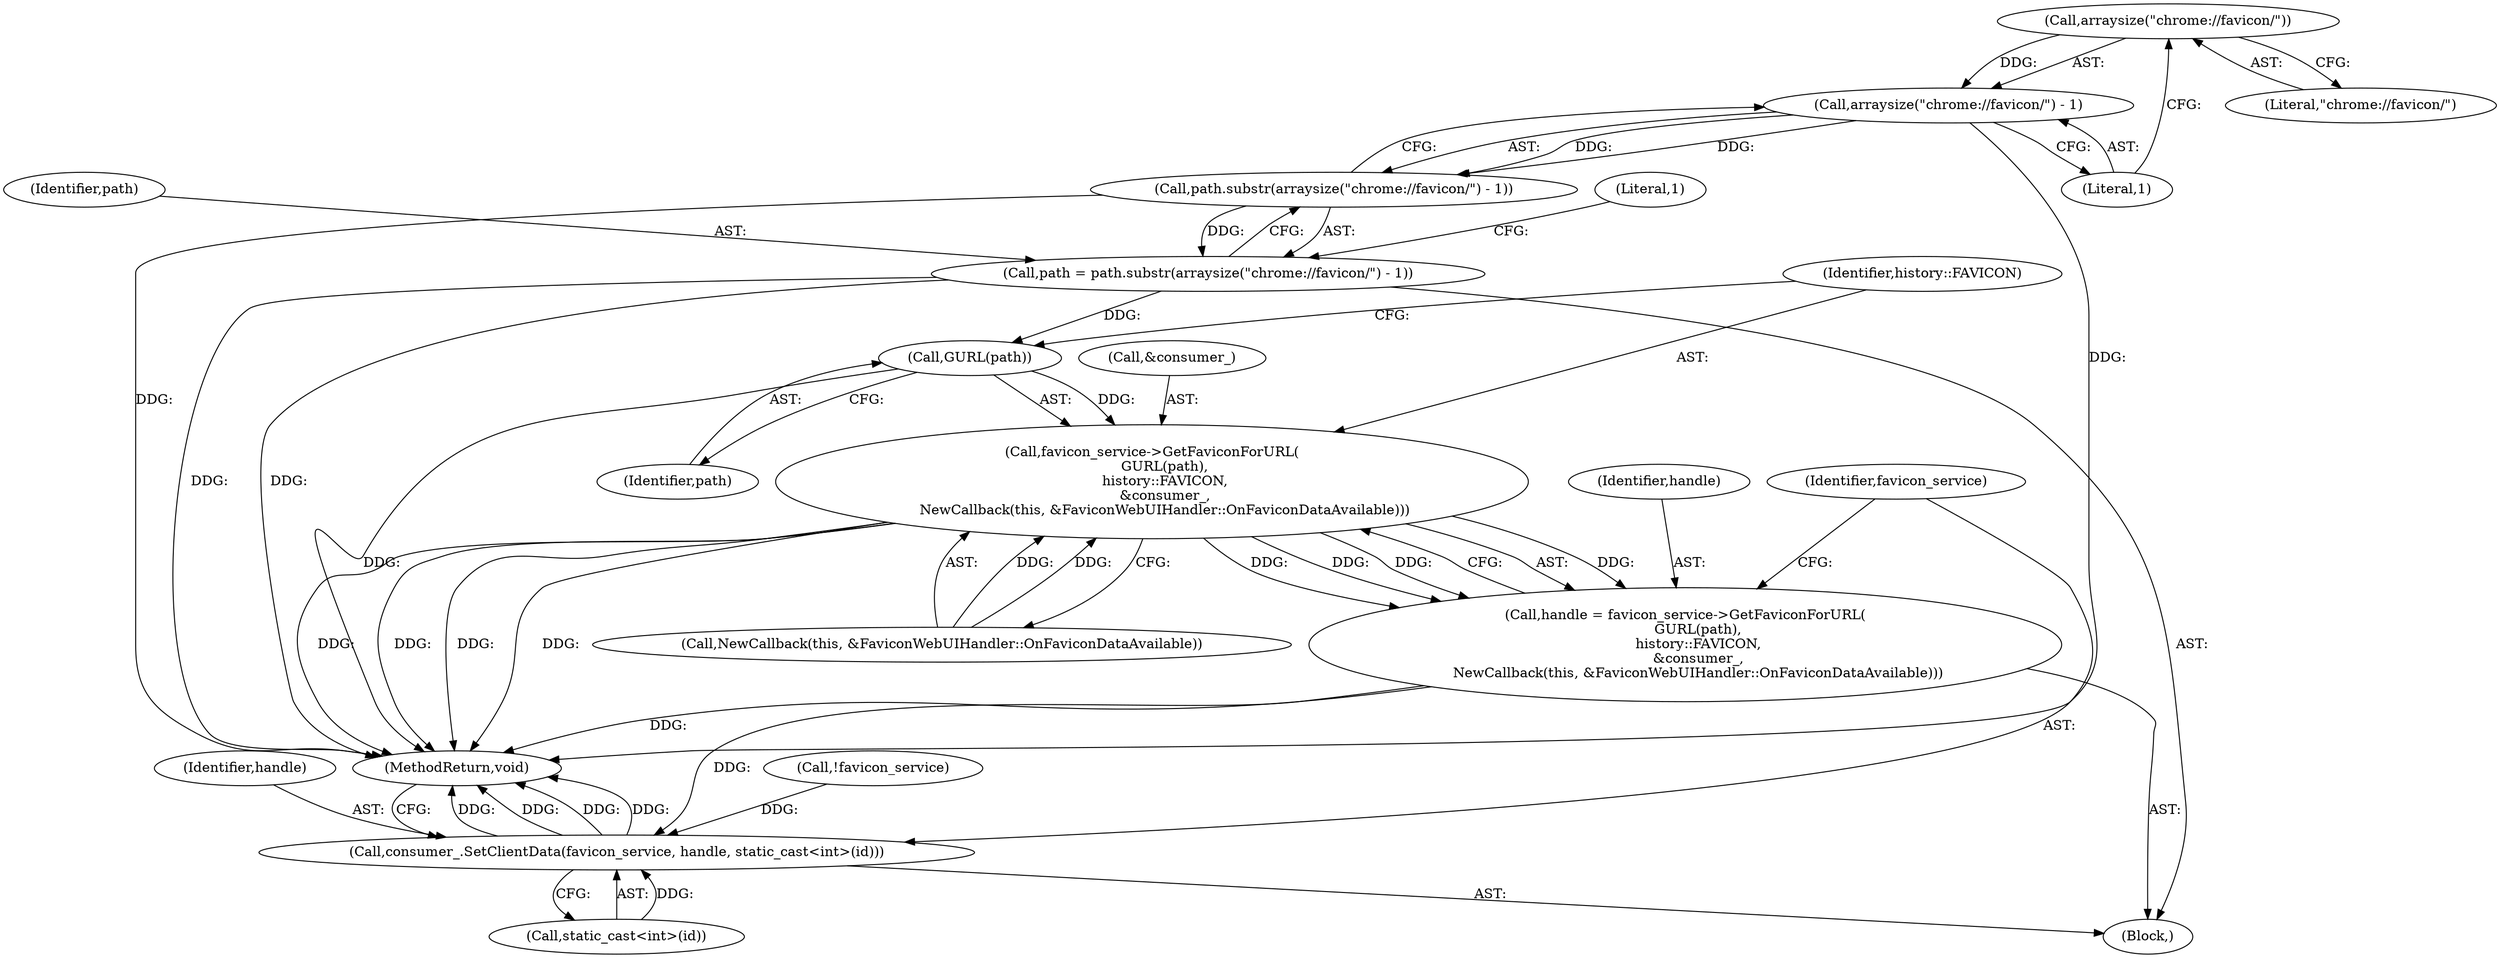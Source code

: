 digraph "1_Chrome_abbd2f4b36da8c89e6f3002eb84f60064a6ff067_1@del" {
"1000122" [label="(Call,arraysize(\"chrome://favicon/\"))"];
"1000121" [label="(Call,arraysize(\"chrome://favicon/\") - 1)"];
"1000120" [label="(Call,path.substr(arraysize(\"chrome://favicon/\") - 1))"];
"1000118" [label="(Call,path = path.substr(arraysize(\"chrome://favicon/\") - 1))"];
"1000146" [label="(Call,GURL(path))"];
"1000145" [label="(Call,favicon_service->GetFaviconForURL(\n      GURL(path),\n      history::FAVICON,\n      &consumer_,\n      NewCallback(this, &FaviconWebUIHandler::OnFaviconDataAvailable)))"];
"1000143" [label="(Call,handle = favicon_service->GetFaviconForURL(\n      GURL(path),\n      history::FAVICON,\n      &consumer_,\n      NewCallback(this, &FaviconWebUIHandler::OnFaviconDataAvailable)))"];
"1000155" [label="(Call,consumer_.SetClientData(favicon_service, handle, static_cast<int>(id)))"];
"1000149" [label="(Call,&consumer_)"];
"1000145" [label="(Call,favicon_service->GetFaviconForURL(\n      GURL(path),\n      history::FAVICON,\n      &consumer_,\n      NewCallback(this, &FaviconWebUIHandler::OnFaviconDataAvailable)))"];
"1000120" [label="(Call,path.substr(arraysize(\"chrome://favicon/\") - 1))"];
"1000128" [label="(Literal,1)"];
"1000121" [label="(Call,arraysize(\"chrome://favicon/\") - 1)"];
"1000138" [label="(Call,!favicon_service)"];
"1000123" [label="(Literal,\"chrome://favicon/\")"];
"1000124" [label="(Literal,1)"];
"1000119" [label="(Identifier,path)"];
"1000144" [label="(Identifier,handle)"];
"1000122" [label="(Call,arraysize(\"chrome://favicon/\"))"];
"1000151" [label="(Call,NewCallback(this, &FaviconWebUIHandler::OnFaviconDataAvailable))"];
"1000147" [label="(Identifier,path)"];
"1000161" [label="(MethodReturn,void)"];
"1000156" [label="(Identifier,favicon_service)"];
"1000102" [label="(Block,)"];
"1000118" [label="(Call,path = path.substr(arraysize(\"chrome://favicon/\") - 1))"];
"1000148" [label="(Identifier,history::FAVICON)"];
"1000146" [label="(Call,GURL(path))"];
"1000157" [label="(Identifier,handle)"];
"1000158" [label="(Call,static_cast<int>(id))"];
"1000155" [label="(Call,consumer_.SetClientData(favicon_service, handle, static_cast<int>(id)))"];
"1000143" [label="(Call,handle = favicon_service->GetFaviconForURL(\n      GURL(path),\n      history::FAVICON,\n      &consumer_,\n      NewCallback(this, &FaviconWebUIHandler::OnFaviconDataAvailable)))"];
"1000122" -> "1000121"  [label="AST: "];
"1000122" -> "1000123"  [label="CFG: "];
"1000123" -> "1000122"  [label="AST: "];
"1000124" -> "1000122"  [label="CFG: "];
"1000122" -> "1000121"  [label="DDG: "];
"1000121" -> "1000120"  [label="AST: "];
"1000121" -> "1000124"  [label="CFG: "];
"1000124" -> "1000121"  [label="AST: "];
"1000120" -> "1000121"  [label="CFG: "];
"1000121" -> "1000161"  [label="DDG: "];
"1000121" -> "1000120"  [label="DDG: "];
"1000121" -> "1000120"  [label="DDG: "];
"1000120" -> "1000118"  [label="AST: "];
"1000118" -> "1000120"  [label="CFG: "];
"1000120" -> "1000161"  [label="DDG: "];
"1000120" -> "1000118"  [label="DDG: "];
"1000118" -> "1000102"  [label="AST: "];
"1000119" -> "1000118"  [label="AST: "];
"1000128" -> "1000118"  [label="CFG: "];
"1000118" -> "1000161"  [label="DDG: "];
"1000118" -> "1000161"  [label="DDG: "];
"1000118" -> "1000146"  [label="DDG: "];
"1000146" -> "1000145"  [label="AST: "];
"1000146" -> "1000147"  [label="CFG: "];
"1000147" -> "1000146"  [label="AST: "];
"1000148" -> "1000146"  [label="CFG: "];
"1000146" -> "1000161"  [label="DDG: "];
"1000146" -> "1000145"  [label="DDG: "];
"1000145" -> "1000143"  [label="AST: "];
"1000145" -> "1000151"  [label="CFG: "];
"1000148" -> "1000145"  [label="AST: "];
"1000149" -> "1000145"  [label="AST: "];
"1000151" -> "1000145"  [label="AST: "];
"1000143" -> "1000145"  [label="CFG: "];
"1000145" -> "1000161"  [label="DDG: "];
"1000145" -> "1000161"  [label="DDG: "];
"1000145" -> "1000161"  [label="DDG: "];
"1000145" -> "1000161"  [label="DDG: "];
"1000145" -> "1000143"  [label="DDG: "];
"1000145" -> "1000143"  [label="DDG: "];
"1000145" -> "1000143"  [label="DDG: "];
"1000145" -> "1000143"  [label="DDG: "];
"1000151" -> "1000145"  [label="DDG: "];
"1000151" -> "1000145"  [label="DDG: "];
"1000143" -> "1000102"  [label="AST: "];
"1000144" -> "1000143"  [label="AST: "];
"1000156" -> "1000143"  [label="CFG: "];
"1000143" -> "1000161"  [label="DDG: "];
"1000143" -> "1000155"  [label="DDG: "];
"1000155" -> "1000102"  [label="AST: "];
"1000155" -> "1000158"  [label="CFG: "];
"1000156" -> "1000155"  [label="AST: "];
"1000157" -> "1000155"  [label="AST: "];
"1000158" -> "1000155"  [label="AST: "];
"1000161" -> "1000155"  [label="CFG: "];
"1000155" -> "1000161"  [label="DDG: "];
"1000155" -> "1000161"  [label="DDG: "];
"1000155" -> "1000161"  [label="DDG: "];
"1000155" -> "1000161"  [label="DDG: "];
"1000138" -> "1000155"  [label="DDG: "];
"1000158" -> "1000155"  [label="DDG: "];
}
